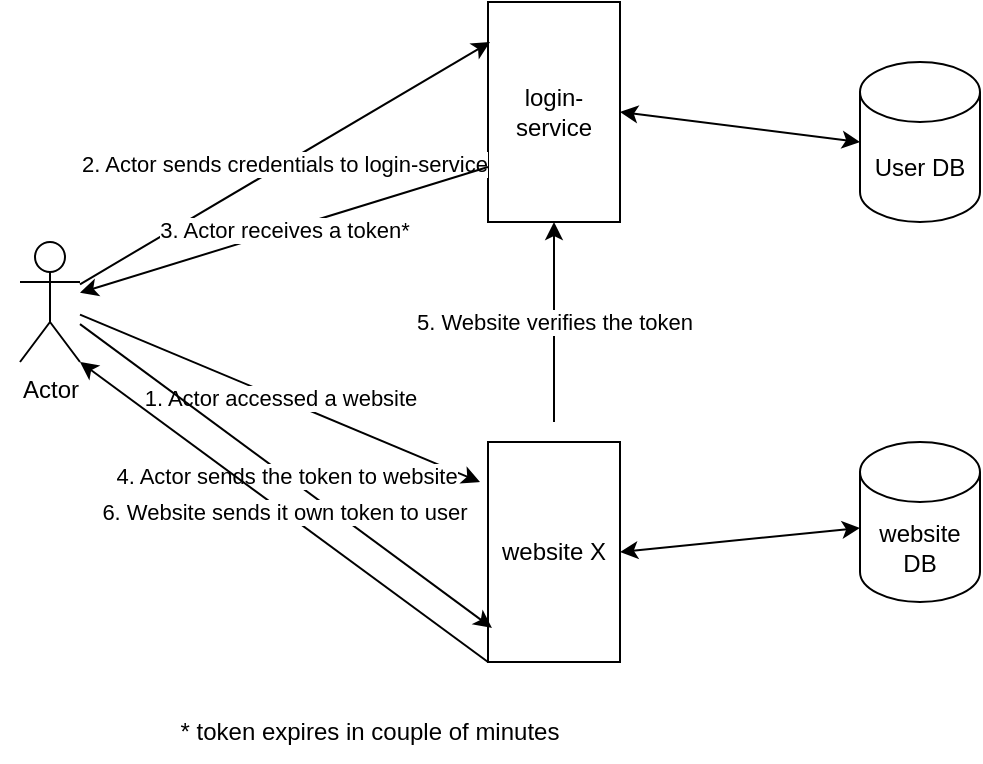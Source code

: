 <mxfile version="16.2.7" type="device"><diagram id="x1FlQCptQWyNbUHAVszj" name="Page-1"><mxGraphModel dx="1102" dy="549" grid="1" gridSize="10" guides="1" tooltips="1" connect="1" arrows="1" fold="1" page="1" pageScale="1" pageWidth="827" pageHeight="1169" math="0" shadow="0"><root><mxCell id="0"/><mxCell id="1" parent="0"/><mxCell id="CL76jbsp8wZ85KsBhg82-1" value="Actor" style="shape=umlActor;verticalLabelPosition=bottom;verticalAlign=top;html=1;outlineConnect=0;" vertex="1" parent="1"><mxGeometry x="120" y="150" width="30" height="60" as="geometry"/></mxCell><mxCell id="CL76jbsp8wZ85KsBhg82-2" value="User DB" style="shape=cylinder3;whiteSpace=wrap;html=1;boundedLbl=1;backgroundOutline=1;size=15;" vertex="1" parent="1"><mxGeometry x="540" y="60" width="60" height="80" as="geometry"/></mxCell><mxCell id="CL76jbsp8wZ85KsBhg82-3" value="website DB" style="shape=cylinder3;whiteSpace=wrap;html=1;boundedLbl=1;backgroundOutline=1;size=15;" vertex="1" parent="1"><mxGeometry x="540" y="250" width="60" height="80" as="geometry"/></mxCell><mxCell id="CL76jbsp8wZ85KsBhg82-4" value="login-service" style="rounded=0;whiteSpace=wrap;html=1;" vertex="1" parent="1"><mxGeometry x="354" y="30" width="66" height="110" as="geometry"/></mxCell><mxCell id="CL76jbsp8wZ85KsBhg82-5" value="website X" style="rounded=0;whiteSpace=wrap;html=1;" vertex="1" parent="1"><mxGeometry x="354" y="250" width="66" height="110" as="geometry"/></mxCell><mxCell id="CL76jbsp8wZ85KsBhg82-6" value="1. Actor accessed a website" style="endArrow=classic;html=1;rounded=0;" edge="1" parent="1" source="CL76jbsp8wZ85KsBhg82-1"><mxGeometry width="50" height="50" relative="1" as="geometry"><mxPoint x="390" y="310" as="sourcePoint"/><mxPoint x="350" y="270" as="targetPoint"/></mxGeometry></mxCell><mxCell id="CL76jbsp8wZ85KsBhg82-8" value="5. Website verifies the token" style="endArrow=classic;html=1;rounded=0;entryX=0.5;entryY=1;entryDx=0;entryDy=0;" edge="1" parent="1" target="CL76jbsp8wZ85KsBhg82-4"><mxGeometry width="50" height="50" relative="1" as="geometry"><mxPoint x="387" y="240" as="sourcePoint"/><mxPoint x="440" y="260" as="targetPoint"/></mxGeometry></mxCell><mxCell id="CL76jbsp8wZ85KsBhg82-9" value="2. Actor sends credentials to login-service" style="endArrow=classic;html=1;rounded=0;entryX=0.015;entryY=0.182;entryDx=0;entryDy=0;entryPerimeter=0;" edge="1" parent="1" source="CL76jbsp8wZ85KsBhg82-1" target="CL76jbsp8wZ85KsBhg82-4"><mxGeometry width="50" height="50" relative="1" as="geometry"><mxPoint x="390" y="310" as="sourcePoint"/><mxPoint x="440" y="260" as="targetPoint"/></mxGeometry></mxCell><mxCell id="CL76jbsp8wZ85KsBhg82-10" value="3. Actor receives a token*" style="endArrow=classic;html=1;rounded=0;exitX=0;exitY=0.75;exitDx=0;exitDy=0;" edge="1" parent="1" source="CL76jbsp8wZ85KsBhg82-4" target="CL76jbsp8wZ85KsBhg82-1"><mxGeometry width="50" height="50" relative="1" as="geometry"><mxPoint x="390" y="310" as="sourcePoint"/><mxPoint x="440" y="260" as="targetPoint"/></mxGeometry></mxCell><mxCell id="CL76jbsp8wZ85KsBhg82-11" value="4. Actor sends the token to website" style="endArrow=classic;html=1;rounded=0;entryX=0.03;entryY=0.845;entryDx=0;entryDy=0;entryPerimeter=0;" edge="1" parent="1" source="CL76jbsp8wZ85KsBhg82-1" target="CL76jbsp8wZ85KsBhg82-5"><mxGeometry width="50" height="50" relative="1" as="geometry"><mxPoint x="390" y="310" as="sourcePoint"/><mxPoint x="440" y="260" as="targetPoint"/></mxGeometry></mxCell><mxCell id="CL76jbsp8wZ85KsBhg82-12" value="6. Website sends it own token to user" style="endArrow=classic;html=1;rounded=0;exitX=0;exitY=1;exitDx=0;exitDy=0;entryX=1;entryY=1;entryDx=0;entryDy=0;entryPerimeter=0;" edge="1" parent="1" source="CL76jbsp8wZ85KsBhg82-5" target="CL76jbsp8wZ85KsBhg82-1"><mxGeometry width="50" height="50" relative="1" as="geometry"><mxPoint x="390" y="310" as="sourcePoint"/><mxPoint x="440" y="260" as="targetPoint"/></mxGeometry></mxCell><mxCell id="CL76jbsp8wZ85KsBhg82-13" value="" style="endArrow=classic;startArrow=classic;html=1;rounded=0;exitX=1;exitY=0.5;exitDx=0;exitDy=0;entryX=0;entryY=0.5;entryDx=0;entryDy=0;entryPerimeter=0;" edge="1" parent="1" source="CL76jbsp8wZ85KsBhg82-4" target="CL76jbsp8wZ85KsBhg82-2"><mxGeometry width="50" height="50" relative="1" as="geometry"><mxPoint x="390" y="310" as="sourcePoint"/><mxPoint x="440" y="260" as="targetPoint"/></mxGeometry></mxCell><mxCell id="CL76jbsp8wZ85KsBhg82-14" value="" style="endArrow=classic;startArrow=classic;html=1;rounded=0;exitX=1;exitY=0.5;exitDx=0;exitDy=0;" edge="1" parent="1" source="CL76jbsp8wZ85KsBhg82-5" target="CL76jbsp8wZ85KsBhg82-3"><mxGeometry width="50" height="50" relative="1" as="geometry"><mxPoint x="390" y="310" as="sourcePoint"/><mxPoint x="440" y="260" as="targetPoint"/></mxGeometry></mxCell><mxCell id="CL76jbsp8wZ85KsBhg82-15" value="* token expires in couple of minutes" style="text;html=1;strokeColor=none;fillColor=none;align=center;verticalAlign=middle;whiteSpace=wrap;rounded=0;" vertex="1" parent="1"><mxGeometry x="110" y="380" width="370" height="30" as="geometry"/></mxCell></root></mxGraphModel></diagram></mxfile>